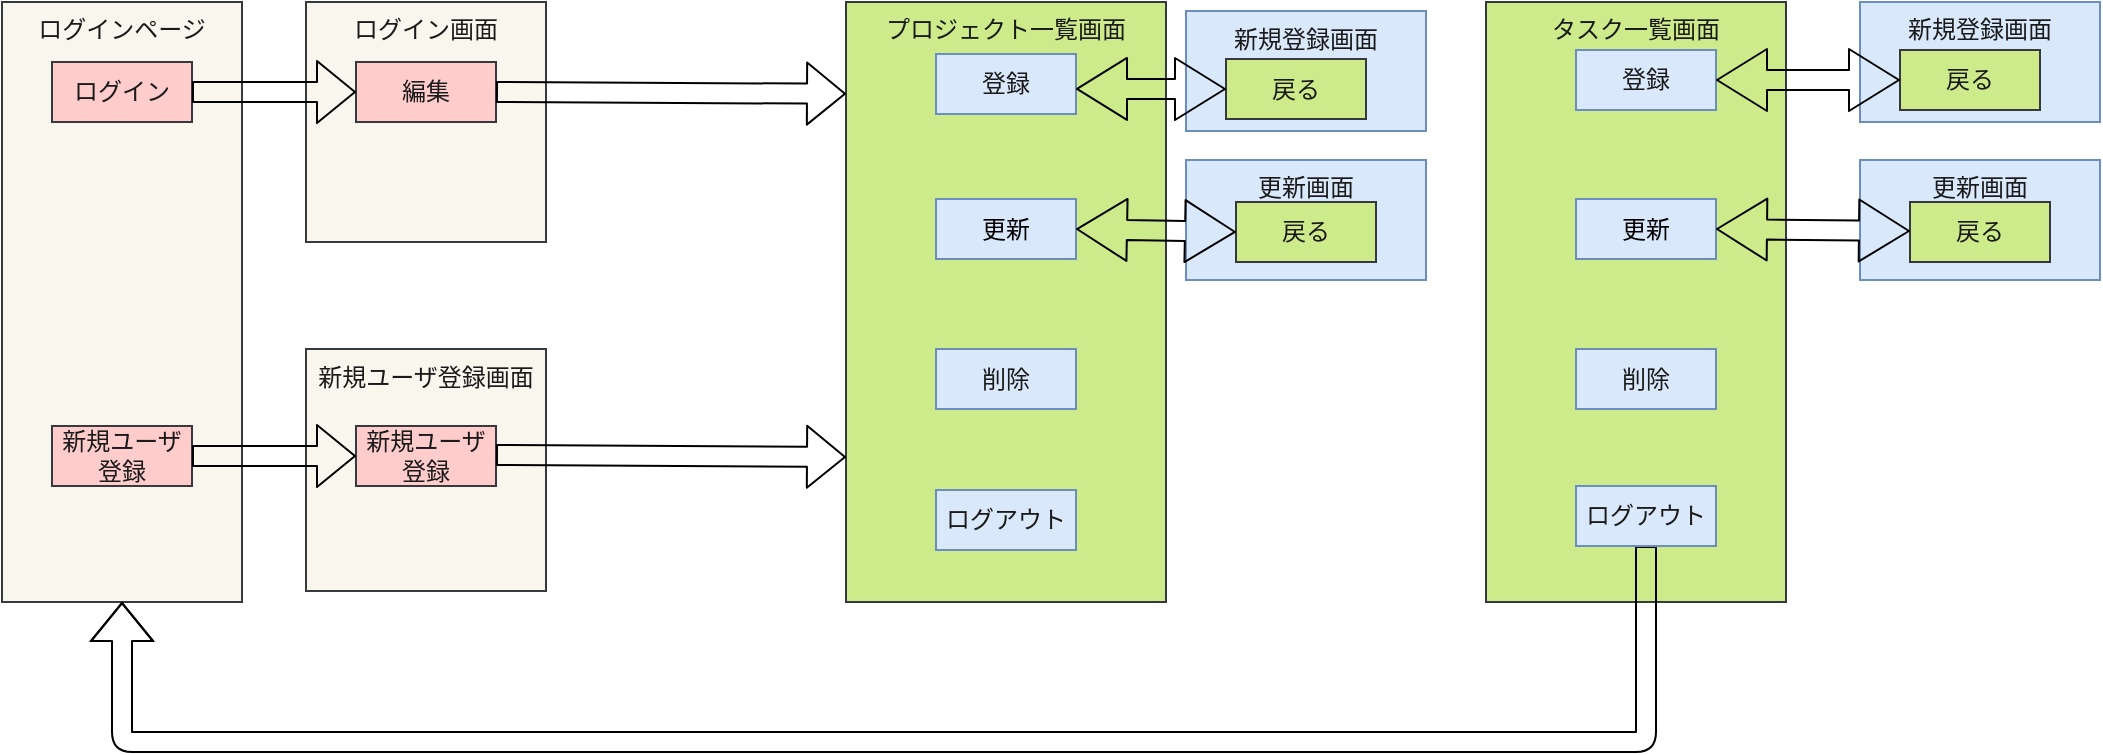 <mxfile>
    <diagram id="puRboPM44XWlyKMjKKkZ" name="ページ1">
        <mxGraphModel dx="1141" dy="813" grid="1" gridSize="10" guides="1" tooltips="1" connect="1" arrows="1" fold="1" page="1" pageScale="1" pageWidth="1169" pageHeight="827" math="0" shadow="0">
            <root>
                <mxCell id="0"/>
                <mxCell id="1" parent="0"/>
                <mxCell id="32" value="&lt;font color=&quot;#1a1a1a&quot;&gt;ログインページ&lt;/font&gt;" style="whiteSpace=wrap;html=1;labelBackgroundColor=none;fontSize=12;fillColor=#f9f7ed;strokeColor=#36393d;verticalAlign=top;" parent="1" vertex="1">
                    <mxGeometry x="28" y="160" width="120" height="300" as="geometry"/>
                </mxCell>
                <mxCell id="4" value="&lt;font color=&quot;#1a1a1a&quot; style=&quot;font-size: 12px;&quot;&gt;新規ユーザ&lt;br&gt;登録&lt;/font&gt;" style="whiteSpace=wrap;html=1;fillColor=#ffcccc;strokeColor=#36393d;fontSize=11;" parent="1" vertex="1">
                    <mxGeometry x="53" y="372" width="70" height="30" as="geometry"/>
                </mxCell>
                <mxCell id="6" value="&lt;font color=&quot;#1a1a1a&quot;&gt;タスク一覧画面&lt;br&gt;&lt;/font&gt;" style="whiteSpace=wrap;html=1;fillColor=#cdeb8b;strokeColor=#36393d;verticalAlign=top;" parent="1" vertex="1">
                    <mxGeometry x="770" y="160" width="150" height="300" as="geometry"/>
                </mxCell>
                <mxCell id="8" value="&lt;span style=&quot;font-family: &amp;quot;Noto Sans JP&amp;quot;, &amp;quot;ヒラギノ角ゴ Pro W3&amp;quot;, &amp;quot;Hiragino Kaku Gothic Pro&amp;quot;, メイリオ, Meiryo, YuGothic, 游ゴシック, &amp;quot;ＭＳ Ｐゴシック&amp;quot;, &amp;quot;MS PGothic&amp;quot;, arial, sans-serif; text-align: left;&quot;&gt;&lt;font style=&quot;font-size: 12px;&quot; color=&quot;#1a1a1a&quot;&gt;登録&lt;/font&gt;&lt;/span&gt;" style="whiteSpace=wrap;html=1;fillColor=#dae8fc;strokeColor=#6c8ebf;" parent="1" vertex="1">
                    <mxGeometry x="815" y="184" width="70" height="30" as="geometry"/>
                </mxCell>
                <mxCell id="9" value="更新" style="whiteSpace=wrap;html=1;fillColor=#dae8fc;strokeColor=#6c8ebf;flipV=1;flipH=1;" parent="1" vertex="1">
                    <mxGeometry x="815" y="258.5" width="70" height="30" as="geometry"/>
                </mxCell>
                <mxCell id="11" value="&lt;span style=&quot;font-family: &amp;quot;Noto Sans JP&amp;quot;, &amp;quot;ヒラギノ角ゴ Pro W3&amp;quot;, &amp;quot;Hiragino Kaku Gothic Pro&amp;quot;, メイリオ, Meiryo, YuGothic, 游ゴシック, &amp;quot;ＭＳ Ｐゴシック&amp;quot;, &amp;quot;MS PGothic&amp;quot;, arial, sans-serif; text-align: left;&quot;&gt;&lt;font style=&quot;font-size: 12px;&quot; color=&quot;#1a1a1a&quot;&gt;削除&lt;/font&gt;&lt;/span&gt;" style="whiteSpace=wrap;html=1;fillColor=#dae8fc;strokeColor=#6c8ebf;flipV=1;flipH=1;" parent="1" vertex="1">
                    <mxGeometry x="815" y="333.5" width="70" height="30" as="geometry"/>
                </mxCell>
                <mxCell id="24" value="&lt;span style=&quot;font-family: &amp;quot;Noto Sans JP&amp;quot;, &amp;quot;ヒラギノ角ゴ Pro W3&amp;quot;, &amp;quot;Hiragino Kaku Gothic Pro&amp;quot;, メイリオ, Meiryo, YuGothic, 游ゴシック, &amp;quot;ＭＳ Ｐゴシック&amp;quot;, &amp;quot;MS PGothic&amp;quot;, arial, sans-serif; text-align: left;&quot;&gt;&lt;font style=&quot;font-size: 12px;&quot; color=&quot;#1a1a1a&quot;&gt;新規登録画面&lt;/font&gt;&lt;/span&gt;" style="whiteSpace=wrap;html=1;fillColor=#dae8fc;strokeColor=#6c8ebf;verticalAlign=top;" parent="1" vertex="1">
                    <mxGeometry x="957" y="160" width="120" height="60" as="geometry"/>
                </mxCell>
                <mxCell id="25" value="&lt;span style=&quot;font-family: &amp;quot;Noto Sans JP&amp;quot;, &amp;quot;ヒラギノ角ゴ Pro W3&amp;quot;, &amp;quot;Hiragino Kaku Gothic Pro&amp;quot;, メイリオ, Meiryo, YuGothic, 游ゴシック, &amp;quot;ＭＳ Ｐゴシック&amp;quot;, &amp;quot;MS PGothic&amp;quot;, arial, sans-serif; text-align: left;&quot;&gt;&lt;font style=&quot;font-size: 12px;&quot; color=&quot;#1a1a1a&quot;&gt;更新画面&lt;/font&gt;&lt;/span&gt;" style="whiteSpace=wrap;html=1;fillColor=#dae8fc;strokeColor=#6c8ebf;verticalAlign=top;" parent="1" vertex="1">
                    <mxGeometry x="957" y="239" width="120" height="60" as="geometry"/>
                </mxCell>
                <mxCell id="30" value="&lt;font color=&quot;#1a1a1a&quot;&gt;ログイン&lt;/font&gt;" style="whiteSpace=wrap;html=1;fillColor=#ffcccc;strokeColor=#36393d;" parent="1" vertex="1">
                    <mxGeometry x="53" y="190" width="70" height="30" as="geometry"/>
                </mxCell>
                <mxCell id="49" value="&lt;span style=&quot;font-family: &amp;quot;Noto Sans JP&amp;quot;, &amp;quot;ヒラギノ角ゴ Pro W3&amp;quot;, &amp;quot;Hiragino Kaku Gothic Pro&amp;quot;, メイリオ, Meiryo, YuGothic, 游ゴシック, &amp;quot;ＭＳ Ｐゴシック&amp;quot;, &amp;quot;MS PGothic&amp;quot;, arial, sans-serif; text-align: left;&quot;&gt;&lt;font style=&quot;font-size: 12px;&quot; color=&quot;#1a1a1a&quot;&gt;戻る&lt;/font&gt;&lt;/span&gt;" style="whiteSpace=wrap;html=1;fillColor=#cdeb8b;strokeColor=#36393d;" parent="1" vertex="1">
                    <mxGeometry x="977" y="184" width="70" height="30" as="geometry"/>
                </mxCell>
                <mxCell id="50" value="&lt;span style=&quot;font-family: &amp;quot;Noto Sans JP&amp;quot;, &amp;quot;ヒラギノ角ゴ Pro W3&amp;quot;, &amp;quot;Hiragino Kaku Gothic Pro&amp;quot;, メイリオ, Meiryo, YuGothic, 游ゴシック, &amp;quot;ＭＳ Ｐゴシック&amp;quot;, &amp;quot;MS PGothic&amp;quot;, arial, sans-serif; text-align: left;&quot;&gt;&lt;font style=&quot;font-size: 12px;&quot; color=&quot;#1a1a1a&quot;&gt;戻る&lt;/font&gt;&lt;/span&gt;" style="whiteSpace=wrap;html=1;fillColor=#cdeb8b;strokeColor=#36393d;" parent="1" vertex="1">
                    <mxGeometry x="982" y="260" width="70" height="30" as="geometry"/>
                </mxCell>
                <mxCell id="110" style="edgeStyle=orthogonalEdgeStyle;html=1;exitX=0.5;exitY=1;exitDx=0;exitDy=0;entryX=0.5;entryY=1;entryDx=0;entryDy=0;shape=flexArrow;" parent="1" source="54" target="32" edge="1">
                    <mxGeometry relative="1" as="geometry">
                        <Array as="points">
                            <mxPoint x="850" y="530"/>
                            <mxPoint x="88" y="530"/>
                        </Array>
                    </mxGeometry>
                </mxCell>
                <mxCell id="54" value="&lt;span style=&quot;font-family: &amp;quot;Noto Sans JP&amp;quot;, &amp;quot;ヒラギノ角ゴ Pro W3&amp;quot;, &amp;quot;Hiragino Kaku Gothic Pro&amp;quot;, メイリオ, Meiryo, YuGothic, 游ゴシック, &amp;quot;ＭＳ Ｐゴシック&amp;quot;, &amp;quot;MS PGothic&amp;quot;, arial, sans-serif; text-align: left;&quot;&gt;&lt;font style=&quot;font-size: 12px;&quot; color=&quot;#1a1a1a&quot;&gt;ログアウト&lt;/font&gt;&lt;/span&gt;" style="whiteSpace=wrap;html=1;fillColor=#dae8fc;strokeColor=#6c8ebf;" parent="1" vertex="1">
                    <mxGeometry x="815" y="402" width="70" height="30" as="geometry"/>
                </mxCell>
                <mxCell id="61" value="" style="edgeStyle=none;orthogonalLoop=1;jettySize=auto;html=1;endArrow=classic;startArrow=classic;endSize=8;startSize=8;fontSize=12;fontColor=#1A1A1A;shape=flexArrow;exitX=1;exitY=0.5;exitDx=0;exitDy=0;entryX=0;entryY=0.5;entryDx=0;entryDy=0;" parent="1" edge="1" target="49" source="8">
                    <mxGeometry width="100" relative="1" as="geometry">
                        <mxPoint x="902" y="198.97" as="sourcePoint"/>
                        <mxPoint x="972" y="198.5" as="targetPoint"/>
                        <Array as="points"/>
                    </mxGeometry>
                </mxCell>
                <mxCell id="103" value="&lt;font color=&quot;#1a1a1a&quot;&gt;新規ユーザ登録画面&lt;/font&gt;" style="whiteSpace=wrap;html=1;labelBackgroundColor=none;fontSize=12;fillColor=#f9f7ed;strokeColor=#36393d;verticalAlign=top;" parent="1" vertex="1">
                    <mxGeometry x="180" y="333.5" width="120" height="121" as="geometry"/>
                </mxCell>
                <mxCell id="104" value="&lt;font color=&quot;#1a1a1a&quot;&gt;ログイン画面&lt;/font&gt;" style="whiteSpace=wrap;html=1;labelBackgroundColor=none;fontSize=12;fillColor=#f9f7ed;strokeColor=#36393d;verticalAlign=top;" parent="1" vertex="1">
                    <mxGeometry x="180" y="160" width="120" height="120" as="geometry"/>
                </mxCell>
                <mxCell id="105" value="&lt;font color=&quot;#1a1a1a&quot; style=&quot;font-size: 12px;&quot;&gt;新規ユーザ&lt;br&gt;登録&lt;/font&gt;" style="whiteSpace=wrap;html=1;fillColor=#ffcccc;strokeColor=#36393d;fontSize=11;" parent="1" vertex="1">
                    <mxGeometry x="205" y="372" width="70" height="30" as="geometry"/>
                </mxCell>
                <mxCell id="106" value="&lt;font color=&quot;#1a1a1a&quot;&gt;編集&lt;/font&gt;" style="whiteSpace=wrap;html=1;fillColor=#ffcccc;strokeColor=#36393d;" parent="1" vertex="1">
                    <mxGeometry x="205" y="190" width="70" height="30" as="geometry"/>
                </mxCell>
                <mxCell id="36" value="" style="edgeStyle=none;orthogonalLoop=1;jettySize=auto;html=1;fontSize=12;fontColor=#1A1A1A;shape=flexArrow;exitX=1;exitY=0.5;exitDx=0;exitDy=0;" parent="1" source="30" target="106" edge="1">
                    <mxGeometry width="100" relative="1" as="geometry">
                        <mxPoint x="120" y="205" as="sourcePoint"/>
                        <mxPoint x="275" y="203.148" as="targetPoint"/>
                        <Array as="points"/>
                    </mxGeometry>
                </mxCell>
                <mxCell id="55" value="" style="edgeStyle=none;orthogonalLoop=1;jettySize=auto;html=1;fontSize=12;fontColor=#1A1A1A;shape=flexArrow;entryX=0;entryY=0.5;entryDx=0;entryDy=0;exitX=1;exitY=0.5;exitDx=0;exitDy=0;" parent="1" source="4" target="105" edge="1">
                    <mxGeometry width="100" relative="1" as="geometry">
                        <mxPoint x="123" y="363.83" as="sourcePoint"/>
                        <mxPoint x="238" y="363.5" as="targetPoint"/>
                        <Array as="points"/>
                    </mxGeometry>
                </mxCell>
                <mxCell id="134" value="" style="edgeStyle=none;orthogonalLoop=1;jettySize=auto;html=1;endArrow=classic;startArrow=classic;endSize=8;startSize=8;fontSize=12;fontColor=#1A1A1A;shape=flexArrow;exitX=1;exitY=0.5;exitDx=0;exitDy=0;" parent="1" edge="1" source="9">
                    <mxGeometry width="100" relative="1" as="geometry">
                        <mxPoint x="912" y="274.97" as="sourcePoint"/>
                        <mxPoint x="982" y="274.5" as="targetPoint"/>
                        <Array as="points"/>
                    </mxGeometry>
                </mxCell>
                <mxCell id="143" value="&lt;font color=&quot;#1a1a1a&quot;&gt;プロジェクト一覧画面&lt;br&gt;&lt;/font&gt;" style="whiteSpace=wrap;html=1;fillColor=#cdeb8b;strokeColor=#36393d;verticalAlign=top;" vertex="1" parent="1">
                    <mxGeometry x="450" y="160" width="160" height="300" as="geometry"/>
                </mxCell>
                <mxCell id="147" value="&lt;span style=&quot;font-family: &amp;quot;Noto Sans JP&amp;quot;, &amp;quot;ヒラギノ角ゴ Pro W3&amp;quot;, &amp;quot;Hiragino Kaku Gothic Pro&amp;quot;, メイリオ, Meiryo, YuGothic, 游ゴシック, &amp;quot;ＭＳ Ｐゴシック&amp;quot;, &amp;quot;MS PGothic&amp;quot;, arial, sans-serif; text-align: left;&quot;&gt;&lt;font style=&quot;font-size: 12px;&quot; color=&quot;#1a1a1a&quot;&gt;登録&lt;/font&gt;&lt;/span&gt;" style="whiteSpace=wrap;html=1;fillColor=#dae8fc;strokeColor=#6c8ebf;" vertex="1" parent="1">
                    <mxGeometry x="495" y="186" width="70" height="30" as="geometry"/>
                </mxCell>
                <mxCell id="148" value="更新" style="whiteSpace=wrap;html=1;fillColor=#dae8fc;strokeColor=#6c8ebf;flipV=1;flipH=1;" vertex="1" parent="1">
                    <mxGeometry x="495" y="258.5" width="70" height="30" as="geometry"/>
                </mxCell>
                <mxCell id="149" value="&lt;span style=&quot;font-family: &amp;quot;Noto Sans JP&amp;quot;, &amp;quot;ヒラギノ角ゴ Pro W3&amp;quot;, &amp;quot;Hiragino Kaku Gothic Pro&amp;quot;, メイリオ, Meiryo, YuGothic, 游ゴシック, &amp;quot;ＭＳ Ｐゴシック&amp;quot;, &amp;quot;MS PGothic&amp;quot;, arial, sans-serif; text-align: left;&quot;&gt;&lt;font style=&quot;font-size: 12px;&quot; color=&quot;#1a1a1a&quot;&gt;削除&lt;/font&gt;&lt;/span&gt;" style="whiteSpace=wrap;html=1;fillColor=#dae8fc;strokeColor=#6c8ebf;flipV=1;flipH=1;" vertex="1" parent="1">
                    <mxGeometry x="495" y="333.5" width="70" height="30" as="geometry"/>
                </mxCell>
                <mxCell id="150" value="&lt;span style=&quot;font-family: &amp;quot;Noto Sans JP&amp;quot;, &amp;quot;ヒラギノ角ゴ Pro W3&amp;quot;, &amp;quot;Hiragino Kaku Gothic Pro&amp;quot;, メイリオ, Meiryo, YuGothic, 游ゴシック, &amp;quot;ＭＳ Ｐゴシック&amp;quot;, &amp;quot;MS PGothic&amp;quot;, arial, sans-serif; text-align: left;&quot;&gt;&lt;font style=&quot;font-size: 12px;&quot; color=&quot;#1a1a1a&quot;&gt;ログアウト&lt;/font&gt;&lt;/span&gt;" style="whiteSpace=wrap;html=1;fillColor=#dae8fc;strokeColor=#6c8ebf;" vertex="1" parent="1">
                    <mxGeometry x="495" y="404" width="70" height="30" as="geometry"/>
                </mxCell>
                <mxCell id="158" style="edgeStyle=none;html=1;exitX=1;exitY=0.5;exitDx=0;exitDy=0;entryX=0;entryY=0.153;entryDx=0;entryDy=0;entryPerimeter=0;shape=flexArrow;" edge="1" parent="1" source="106" target="143">
                    <mxGeometry relative="1" as="geometry"/>
                </mxCell>
                <mxCell id="159" style="edgeStyle=none;html=1;exitX=1;exitY=0.5;exitDx=0;exitDy=0;entryX=0;entryY=0.153;entryDx=0;entryDy=0;entryPerimeter=0;shape=flexArrow;" edge="1" parent="1">
                    <mxGeometry relative="1" as="geometry">
                        <mxPoint x="275" y="386.5" as="sourcePoint"/>
                        <mxPoint x="450" y="387.5" as="targetPoint"/>
                    </mxGeometry>
                </mxCell>
                <mxCell id="168" value="&lt;span style=&quot;font-family: &amp;quot;Noto Sans JP&amp;quot;, &amp;quot;ヒラギノ角ゴ Pro W3&amp;quot;, &amp;quot;Hiragino Kaku Gothic Pro&amp;quot;, メイリオ, Meiryo, YuGothic, 游ゴシック, &amp;quot;ＭＳ Ｐゴシック&amp;quot;, &amp;quot;MS PGothic&amp;quot;, arial, sans-serif; text-align: left;&quot;&gt;&lt;font style=&quot;font-size: 12px;&quot; color=&quot;#1a1a1a&quot;&gt;新規登録画面&lt;/font&gt;&lt;/span&gt;" style="whiteSpace=wrap;html=1;fillColor=#dae8fc;strokeColor=#6c8ebf;verticalAlign=top;" vertex="1" parent="1">
                    <mxGeometry x="620" y="164.5" width="120" height="60" as="geometry"/>
                </mxCell>
                <mxCell id="169" value="&lt;span style=&quot;font-family: &amp;quot;Noto Sans JP&amp;quot;, &amp;quot;ヒラギノ角ゴ Pro W3&amp;quot;, &amp;quot;Hiragino Kaku Gothic Pro&amp;quot;, メイリオ, Meiryo, YuGothic, 游ゴシック, &amp;quot;ＭＳ Ｐゴシック&amp;quot;, &amp;quot;MS PGothic&amp;quot;, arial, sans-serif; text-align: left;&quot;&gt;&lt;font style=&quot;font-size: 12px;&quot; color=&quot;#1a1a1a&quot;&gt;更新画面&lt;/font&gt;&lt;/span&gt;" style="whiteSpace=wrap;html=1;fillColor=#dae8fc;strokeColor=#6c8ebf;verticalAlign=top;" vertex="1" parent="1">
                    <mxGeometry x="620" y="239" width="120" height="60" as="geometry"/>
                </mxCell>
                <mxCell id="170" value="&lt;span style=&quot;font-family: &amp;quot;Noto Sans JP&amp;quot;, &amp;quot;ヒラギノ角ゴ Pro W3&amp;quot;, &amp;quot;Hiragino Kaku Gothic Pro&amp;quot;, メイリオ, Meiryo, YuGothic, 游ゴシック, &amp;quot;ＭＳ Ｐゴシック&amp;quot;, &amp;quot;MS PGothic&amp;quot;, arial, sans-serif; text-align: left;&quot;&gt;&lt;font style=&quot;font-size: 12px;&quot; color=&quot;#1a1a1a&quot;&gt;戻る&lt;/font&gt;&lt;/span&gt;" style="whiteSpace=wrap;html=1;fillColor=#cdeb8b;strokeColor=#36393d;" vertex="1" parent="1">
                    <mxGeometry x="640" y="188.5" width="70" height="30" as="geometry"/>
                </mxCell>
                <mxCell id="171" value="&lt;span style=&quot;font-family: &amp;quot;Noto Sans JP&amp;quot;, &amp;quot;ヒラギノ角ゴ Pro W3&amp;quot;, &amp;quot;Hiragino Kaku Gothic Pro&amp;quot;, メイリオ, Meiryo, YuGothic, 游ゴシック, &amp;quot;ＭＳ Ｐゴシック&amp;quot;, &amp;quot;MS PGothic&amp;quot;, arial, sans-serif; text-align: left;&quot;&gt;&lt;font style=&quot;font-size: 12px;&quot; color=&quot;#1a1a1a&quot;&gt;戻る&lt;/font&gt;&lt;/span&gt;" style="whiteSpace=wrap;html=1;fillColor=#cdeb8b;strokeColor=#36393d;" vertex="1" parent="1">
                    <mxGeometry x="645" y="260" width="70" height="30" as="geometry"/>
                </mxCell>
                <mxCell id="172" value="" style="edgeStyle=none;orthogonalLoop=1;jettySize=auto;html=1;endArrow=classic;startArrow=classic;endSize=8;startSize=8;fontSize=12;fontColor=#1A1A1A;shape=flexArrow;entryX=0;entryY=0.5;entryDx=0;entryDy=0;" edge="1" parent="1" target="170">
                    <mxGeometry width="100" relative="1" as="geometry">
                        <mxPoint x="565" y="203.47" as="sourcePoint"/>
                        <mxPoint x="635" y="203" as="targetPoint"/>
                        <Array as="points"/>
                    </mxGeometry>
                </mxCell>
                <mxCell id="173" value="" style="edgeStyle=none;orthogonalLoop=1;jettySize=auto;html=1;endArrow=classic;startArrow=classic;endSize=8;startSize=8;fontSize=12;fontColor=#1A1A1A;shape=flexArrow;entryX=0;entryY=0.5;entryDx=0;entryDy=0;exitX=1;exitY=0.5;exitDx=0;exitDy=0;" edge="1" parent="1" source="148" target="171">
                    <mxGeometry width="100" relative="1" as="geometry">
                        <mxPoint x="565" y="270" as="sourcePoint"/>
                        <mxPoint x="635" y="273" as="targetPoint"/>
                        <Array as="points"/>
                    </mxGeometry>
                </mxCell>
            </root>
        </mxGraphModel>
    </diagram>
</mxfile>